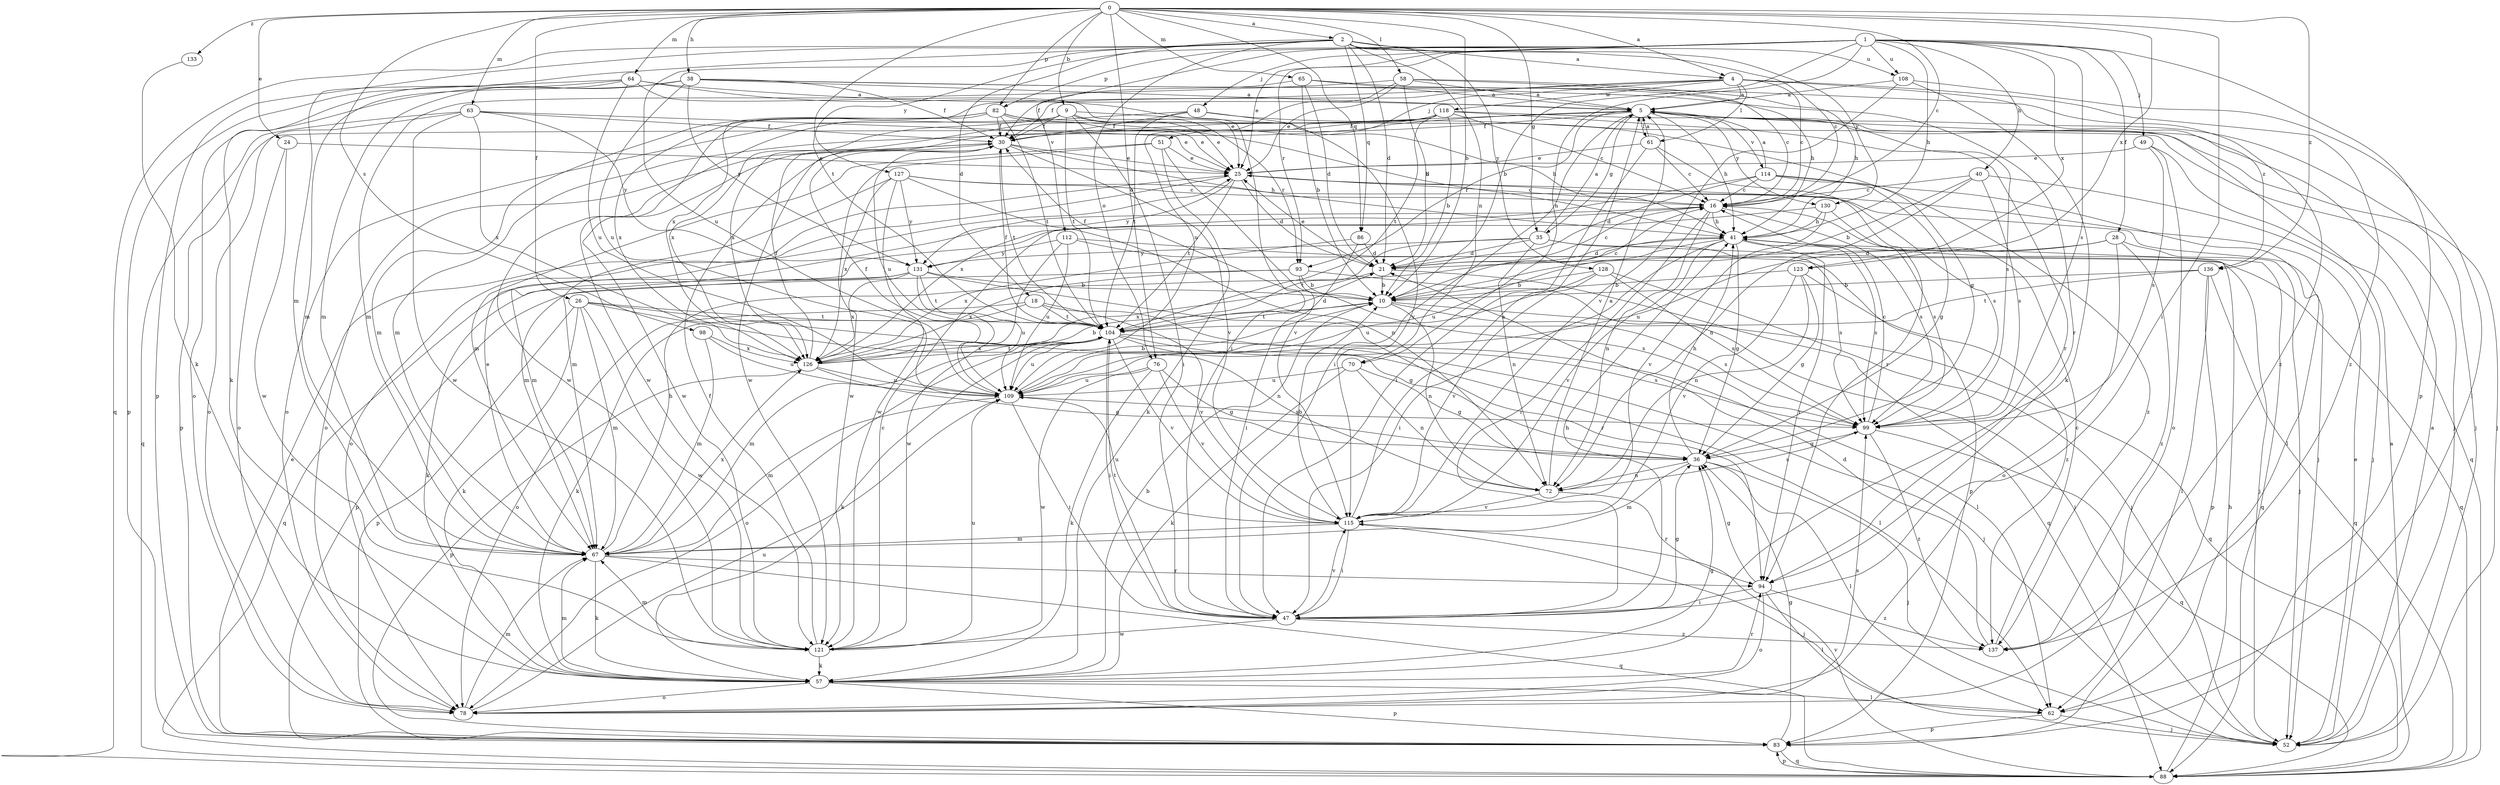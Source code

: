 strict digraph  {
0;
1;
2;
4;
5;
9;
10;
16;
18;
21;
24;
25;
26;
28;
30;
35;
36;
38;
40;
41;
47;
48;
49;
51;
52;
57;
58;
61;
62;
63;
64;
65;
67;
70;
72;
76;
78;
82;
83;
86;
88;
93;
94;
98;
99;
104;
108;
109;
112;
114;
115;
118;
121;
123;
126;
127;
128;
130;
131;
133;
136;
137;
0 -> 2  [label=a];
0 -> 4  [label=a];
0 -> 9  [label=b];
0 -> 10  [label=b];
0 -> 16  [label=c];
0 -> 24  [label=e];
0 -> 26  [label=f];
0 -> 35  [label=g];
0 -> 38  [label=h];
0 -> 47  [label=i];
0 -> 58  [label=l];
0 -> 63  [label=m];
0 -> 64  [label=m];
0 -> 65  [label=m];
0 -> 76  [label=o];
0 -> 82  [label=p];
0 -> 86  [label=q];
0 -> 98  [label=s];
0 -> 104  [label=t];
0 -> 123  [label=x];
0 -> 133  [label=z];
0 -> 136  [label=z];
1 -> 10  [label=b];
1 -> 25  [label=e];
1 -> 28  [label=f];
1 -> 40  [label=h];
1 -> 41  [label=h];
1 -> 48  [label=j];
1 -> 49  [label=j];
1 -> 70  [label=n];
1 -> 82  [label=p];
1 -> 83  [label=p];
1 -> 93  [label=r];
1 -> 99  [label=s];
1 -> 108  [label=u];
1 -> 112  [label=v];
1 -> 123  [label=x];
1 -> 127  [label=y];
2 -> 4  [label=a];
2 -> 16  [label=c];
2 -> 18  [label=d];
2 -> 21  [label=d];
2 -> 67  [label=m];
2 -> 70  [label=n];
2 -> 76  [label=o];
2 -> 83  [label=p];
2 -> 86  [label=q];
2 -> 88  [label=q];
2 -> 108  [label=u];
2 -> 109  [label=u];
2 -> 128  [label=y];
2 -> 130  [label=y];
4 -> 5  [label=a];
4 -> 16  [label=c];
4 -> 30  [label=f];
4 -> 51  [label=j];
4 -> 61  [label=l];
4 -> 118  [label=w];
4 -> 126  [label=x];
4 -> 136  [label=z];
4 -> 137  [label=z];
5 -> 30  [label=f];
5 -> 35  [label=g];
5 -> 41  [label=h];
5 -> 47  [label=i];
5 -> 52  [label=j];
5 -> 61  [label=l];
5 -> 67  [label=m];
5 -> 83  [label=p];
5 -> 93  [label=r];
5 -> 99  [label=s];
5 -> 114  [label=v];
5 -> 130  [label=y];
9 -> 25  [label=e];
9 -> 30  [label=f];
9 -> 41  [label=h];
9 -> 47  [label=i];
9 -> 78  [label=o];
9 -> 93  [label=r];
9 -> 104  [label=t];
9 -> 121  [label=w];
10 -> 16  [label=c];
10 -> 30  [label=f];
10 -> 72  [label=n];
10 -> 88  [label=q];
10 -> 99  [label=s];
10 -> 104  [label=t];
16 -> 41  [label=h];
16 -> 47  [label=i];
16 -> 67  [label=m];
16 -> 72  [label=n];
16 -> 99  [label=s];
18 -> 57  [label=k];
18 -> 62  [label=l];
18 -> 78  [label=o];
18 -> 104  [label=t];
18 -> 115  [label=v];
21 -> 10  [label=b];
21 -> 16  [label=c];
21 -> 25  [label=e];
21 -> 88  [label=q];
21 -> 126  [label=x];
24 -> 25  [label=e];
24 -> 78  [label=o];
24 -> 121  [label=w];
25 -> 16  [label=c];
25 -> 21  [label=d];
25 -> 78  [label=o];
25 -> 99  [label=s];
25 -> 104  [label=t];
25 -> 131  [label=y];
26 -> 36  [label=g];
26 -> 57  [label=k];
26 -> 67  [label=m];
26 -> 72  [label=n];
26 -> 83  [label=p];
26 -> 104  [label=t];
26 -> 121  [label=w];
28 -> 21  [label=d];
28 -> 52  [label=j];
28 -> 78  [label=o];
28 -> 109  [label=u];
28 -> 137  [label=z];
30 -> 25  [label=e];
30 -> 41  [label=h];
30 -> 78  [label=o];
30 -> 104  [label=t];
30 -> 109  [label=u];
30 -> 115  [label=v];
30 -> 121  [label=w];
35 -> 5  [label=a];
35 -> 21  [label=d];
35 -> 52  [label=j];
35 -> 72  [label=n];
35 -> 99  [label=s];
35 -> 104  [label=t];
35 -> 131  [label=y];
36 -> 41  [label=h];
36 -> 52  [label=j];
36 -> 62  [label=l];
36 -> 67  [label=m];
36 -> 72  [label=n];
38 -> 5  [label=a];
38 -> 30  [label=f];
38 -> 67  [label=m];
38 -> 78  [label=o];
38 -> 94  [label=r];
38 -> 109  [label=u];
38 -> 131  [label=y];
38 -> 137  [label=z];
40 -> 10  [label=b];
40 -> 16  [label=c];
40 -> 52  [label=j];
40 -> 72  [label=n];
40 -> 99  [label=s];
41 -> 21  [label=d];
41 -> 36  [label=g];
41 -> 47  [label=i];
41 -> 88  [label=q];
41 -> 94  [label=r];
41 -> 99  [label=s];
41 -> 109  [label=u];
41 -> 115  [label=v];
47 -> 36  [label=g];
47 -> 41  [label=h];
47 -> 104  [label=t];
47 -> 115  [label=v];
47 -> 121  [label=w];
47 -> 137  [label=z];
48 -> 30  [label=f];
48 -> 36  [label=g];
48 -> 104  [label=t];
48 -> 115  [label=v];
48 -> 126  [label=x];
49 -> 25  [label=e];
49 -> 78  [label=o];
49 -> 88  [label=q];
49 -> 99  [label=s];
51 -> 25  [label=e];
51 -> 57  [label=k];
51 -> 67  [label=m];
51 -> 115  [label=v];
51 -> 121  [label=w];
52 -> 5  [label=a];
52 -> 25  [label=e];
57 -> 10  [label=b];
57 -> 36  [label=g];
57 -> 62  [label=l];
57 -> 67  [label=m];
57 -> 78  [label=o];
57 -> 83  [label=p];
57 -> 94  [label=r];
58 -> 5  [label=a];
58 -> 16  [label=c];
58 -> 21  [label=d];
58 -> 25  [label=e];
58 -> 41  [label=h];
58 -> 67  [label=m];
58 -> 109  [label=u];
61 -> 5  [label=a];
61 -> 16  [label=c];
61 -> 25  [label=e];
61 -> 47  [label=i];
61 -> 94  [label=r];
62 -> 52  [label=j];
62 -> 83  [label=p];
63 -> 25  [label=e];
63 -> 30  [label=f];
63 -> 78  [label=o];
63 -> 88  [label=q];
63 -> 121  [label=w];
63 -> 126  [label=x];
63 -> 131  [label=y];
64 -> 5  [label=a];
64 -> 25  [label=e];
64 -> 47  [label=i];
64 -> 57  [label=k];
64 -> 67  [label=m];
64 -> 83  [label=p];
64 -> 109  [label=u];
65 -> 5  [label=a];
65 -> 10  [label=b];
65 -> 21  [label=d];
65 -> 30  [label=f];
65 -> 41  [label=h];
67 -> 25  [label=e];
67 -> 41  [label=h];
67 -> 57  [label=k];
67 -> 88  [label=q];
67 -> 94  [label=r];
67 -> 126  [label=x];
70 -> 36  [label=g];
70 -> 57  [label=k];
70 -> 72  [label=n];
70 -> 109  [label=u];
72 -> 5  [label=a];
72 -> 94  [label=r];
72 -> 99  [label=s];
72 -> 115  [label=v];
76 -> 36  [label=g];
76 -> 57  [label=k];
76 -> 109  [label=u];
76 -> 115  [label=v];
76 -> 121  [label=w];
78 -> 67  [label=m];
78 -> 99  [label=s];
78 -> 109  [label=u];
82 -> 25  [label=e];
82 -> 30  [label=f];
82 -> 41  [label=h];
82 -> 52  [label=j];
82 -> 67  [label=m];
82 -> 104  [label=t];
82 -> 121  [label=w];
82 -> 126  [label=x];
83 -> 25  [label=e];
83 -> 36  [label=g];
83 -> 88  [label=q];
86 -> 21  [label=d];
86 -> 47  [label=i];
86 -> 126  [label=x];
88 -> 5  [label=a];
88 -> 41  [label=h];
88 -> 83  [label=p];
88 -> 115  [label=v];
93 -> 10  [label=b];
93 -> 52  [label=j];
93 -> 83  [label=p];
93 -> 99  [label=s];
93 -> 126  [label=x];
94 -> 36  [label=g];
94 -> 47  [label=i];
94 -> 62  [label=l];
94 -> 78  [label=o];
94 -> 137  [label=z];
98 -> 67  [label=m];
98 -> 109  [label=u];
98 -> 126  [label=x];
99 -> 16  [label=c];
99 -> 36  [label=g];
99 -> 88  [label=q];
99 -> 137  [label=z];
104 -> 21  [label=d];
104 -> 30  [label=f];
104 -> 47  [label=i];
104 -> 52  [label=j];
104 -> 57  [label=k];
104 -> 62  [label=l];
104 -> 67  [label=m];
104 -> 78  [label=o];
104 -> 99  [label=s];
104 -> 109  [label=u];
104 -> 115  [label=v];
104 -> 126  [label=x];
108 -> 5  [label=a];
108 -> 57  [label=k];
108 -> 62  [label=l];
108 -> 115  [label=v];
109 -> 10  [label=b];
109 -> 30  [label=f];
109 -> 47  [label=i];
109 -> 67  [label=m];
109 -> 99  [label=s];
112 -> 83  [label=p];
112 -> 88  [label=q];
112 -> 109  [label=u];
112 -> 121  [label=w];
112 -> 131  [label=y];
114 -> 5  [label=a];
114 -> 16  [label=c];
114 -> 21  [label=d];
114 -> 36  [label=g];
114 -> 62  [label=l];
114 -> 126  [label=x];
114 -> 137  [label=z];
115 -> 5  [label=a];
115 -> 10  [label=b];
115 -> 47  [label=i];
115 -> 52  [label=j];
115 -> 67  [label=m];
115 -> 109  [label=u];
118 -> 10  [label=b];
118 -> 16  [label=c];
118 -> 30  [label=f];
118 -> 52  [label=j];
118 -> 94  [label=r];
118 -> 104  [label=t];
118 -> 121  [label=w];
118 -> 126  [label=x];
121 -> 16  [label=c];
121 -> 30  [label=f];
121 -> 57  [label=k];
121 -> 67  [label=m];
121 -> 109  [label=u];
123 -> 10  [label=b];
123 -> 36  [label=g];
123 -> 72  [label=n];
123 -> 115  [label=v];
123 -> 137  [label=z];
126 -> 10  [label=b];
126 -> 30  [label=f];
126 -> 36  [label=g];
126 -> 83  [label=p];
126 -> 104  [label=t];
126 -> 109  [label=u];
127 -> 16  [label=c];
127 -> 52  [label=j];
127 -> 67  [label=m];
127 -> 72  [label=n];
127 -> 121  [label=w];
127 -> 126  [label=x];
127 -> 131  [label=y];
128 -> 10  [label=b];
128 -> 52  [label=j];
128 -> 99  [label=s];
128 -> 109  [label=u];
128 -> 115  [label=v];
130 -> 41  [label=h];
130 -> 67  [label=m];
130 -> 99  [label=s];
130 -> 115  [label=v];
131 -> 10  [label=b];
131 -> 57  [label=k];
131 -> 88  [label=q];
131 -> 94  [label=r];
131 -> 104  [label=t];
131 -> 109  [label=u];
131 -> 126  [label=x];
133 -> 57  [label=k];
136 -> 10  [label=b];
136 -> 62  [label=l];
136 -> 83  [label=p];
136 -> 88  [label=q];
136 -> 104  [label=t];
137 -> 16  [label=c];
137 -> 21  [label=d];
}
